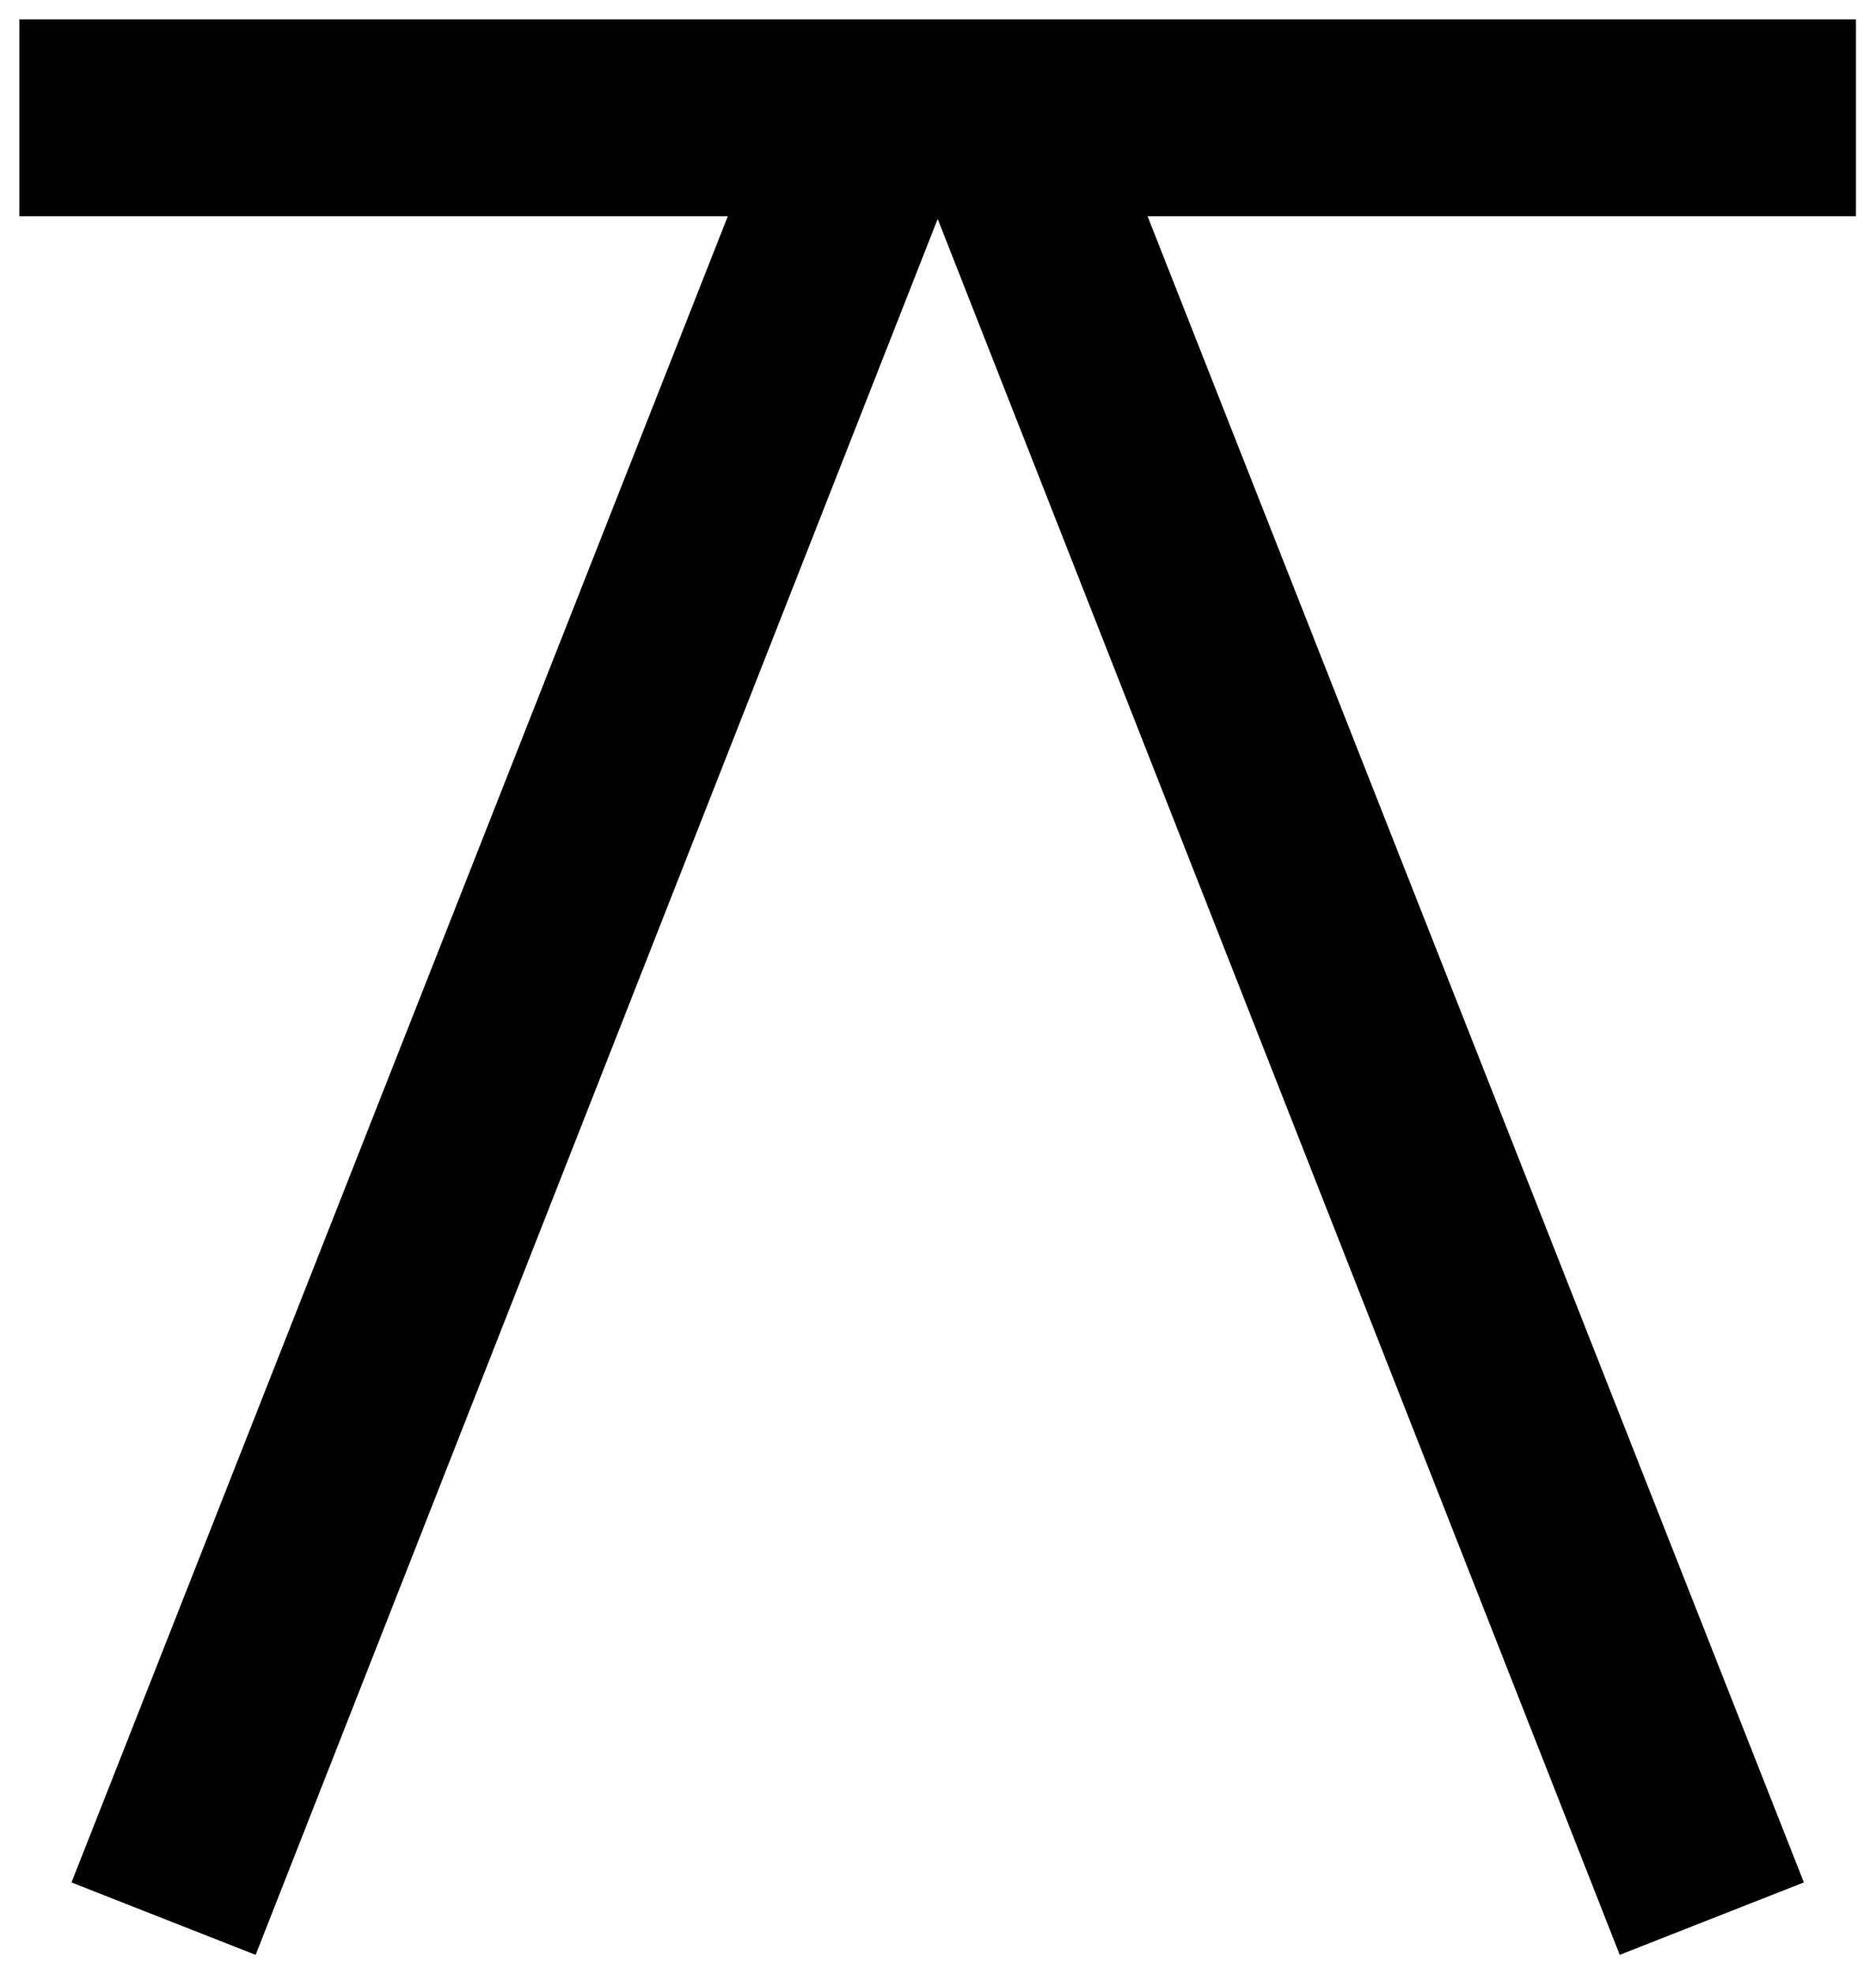 


\begin{tikzpicture}[y=0.80pt, x=0.80pt, yscale=-1.0, xscale=1.0, inner sep=0pt, outer sep=0pt]
\begin{scope}[shift={(100.0,1747.0)},nonzero rule]
  \path[draw=.,fill=.,line width=1.600pt] (1274.0,-1122.0) --
    (816.0,-1122.0) -- (1240.0,-46.0) -- (1123.0,0.0) --
    (682.0,-1122.0) -- (241.0,0.0) -- (124.0,-46.0) --
    (548.0,-1122.0) -- (90.0,-1122.0) -- (90.0,-1247.0) --
    (1274.0,-1247.0) -- (1274.0,-1122.0) -- cycle;
\end{scope}

\end{tikzpicture}

